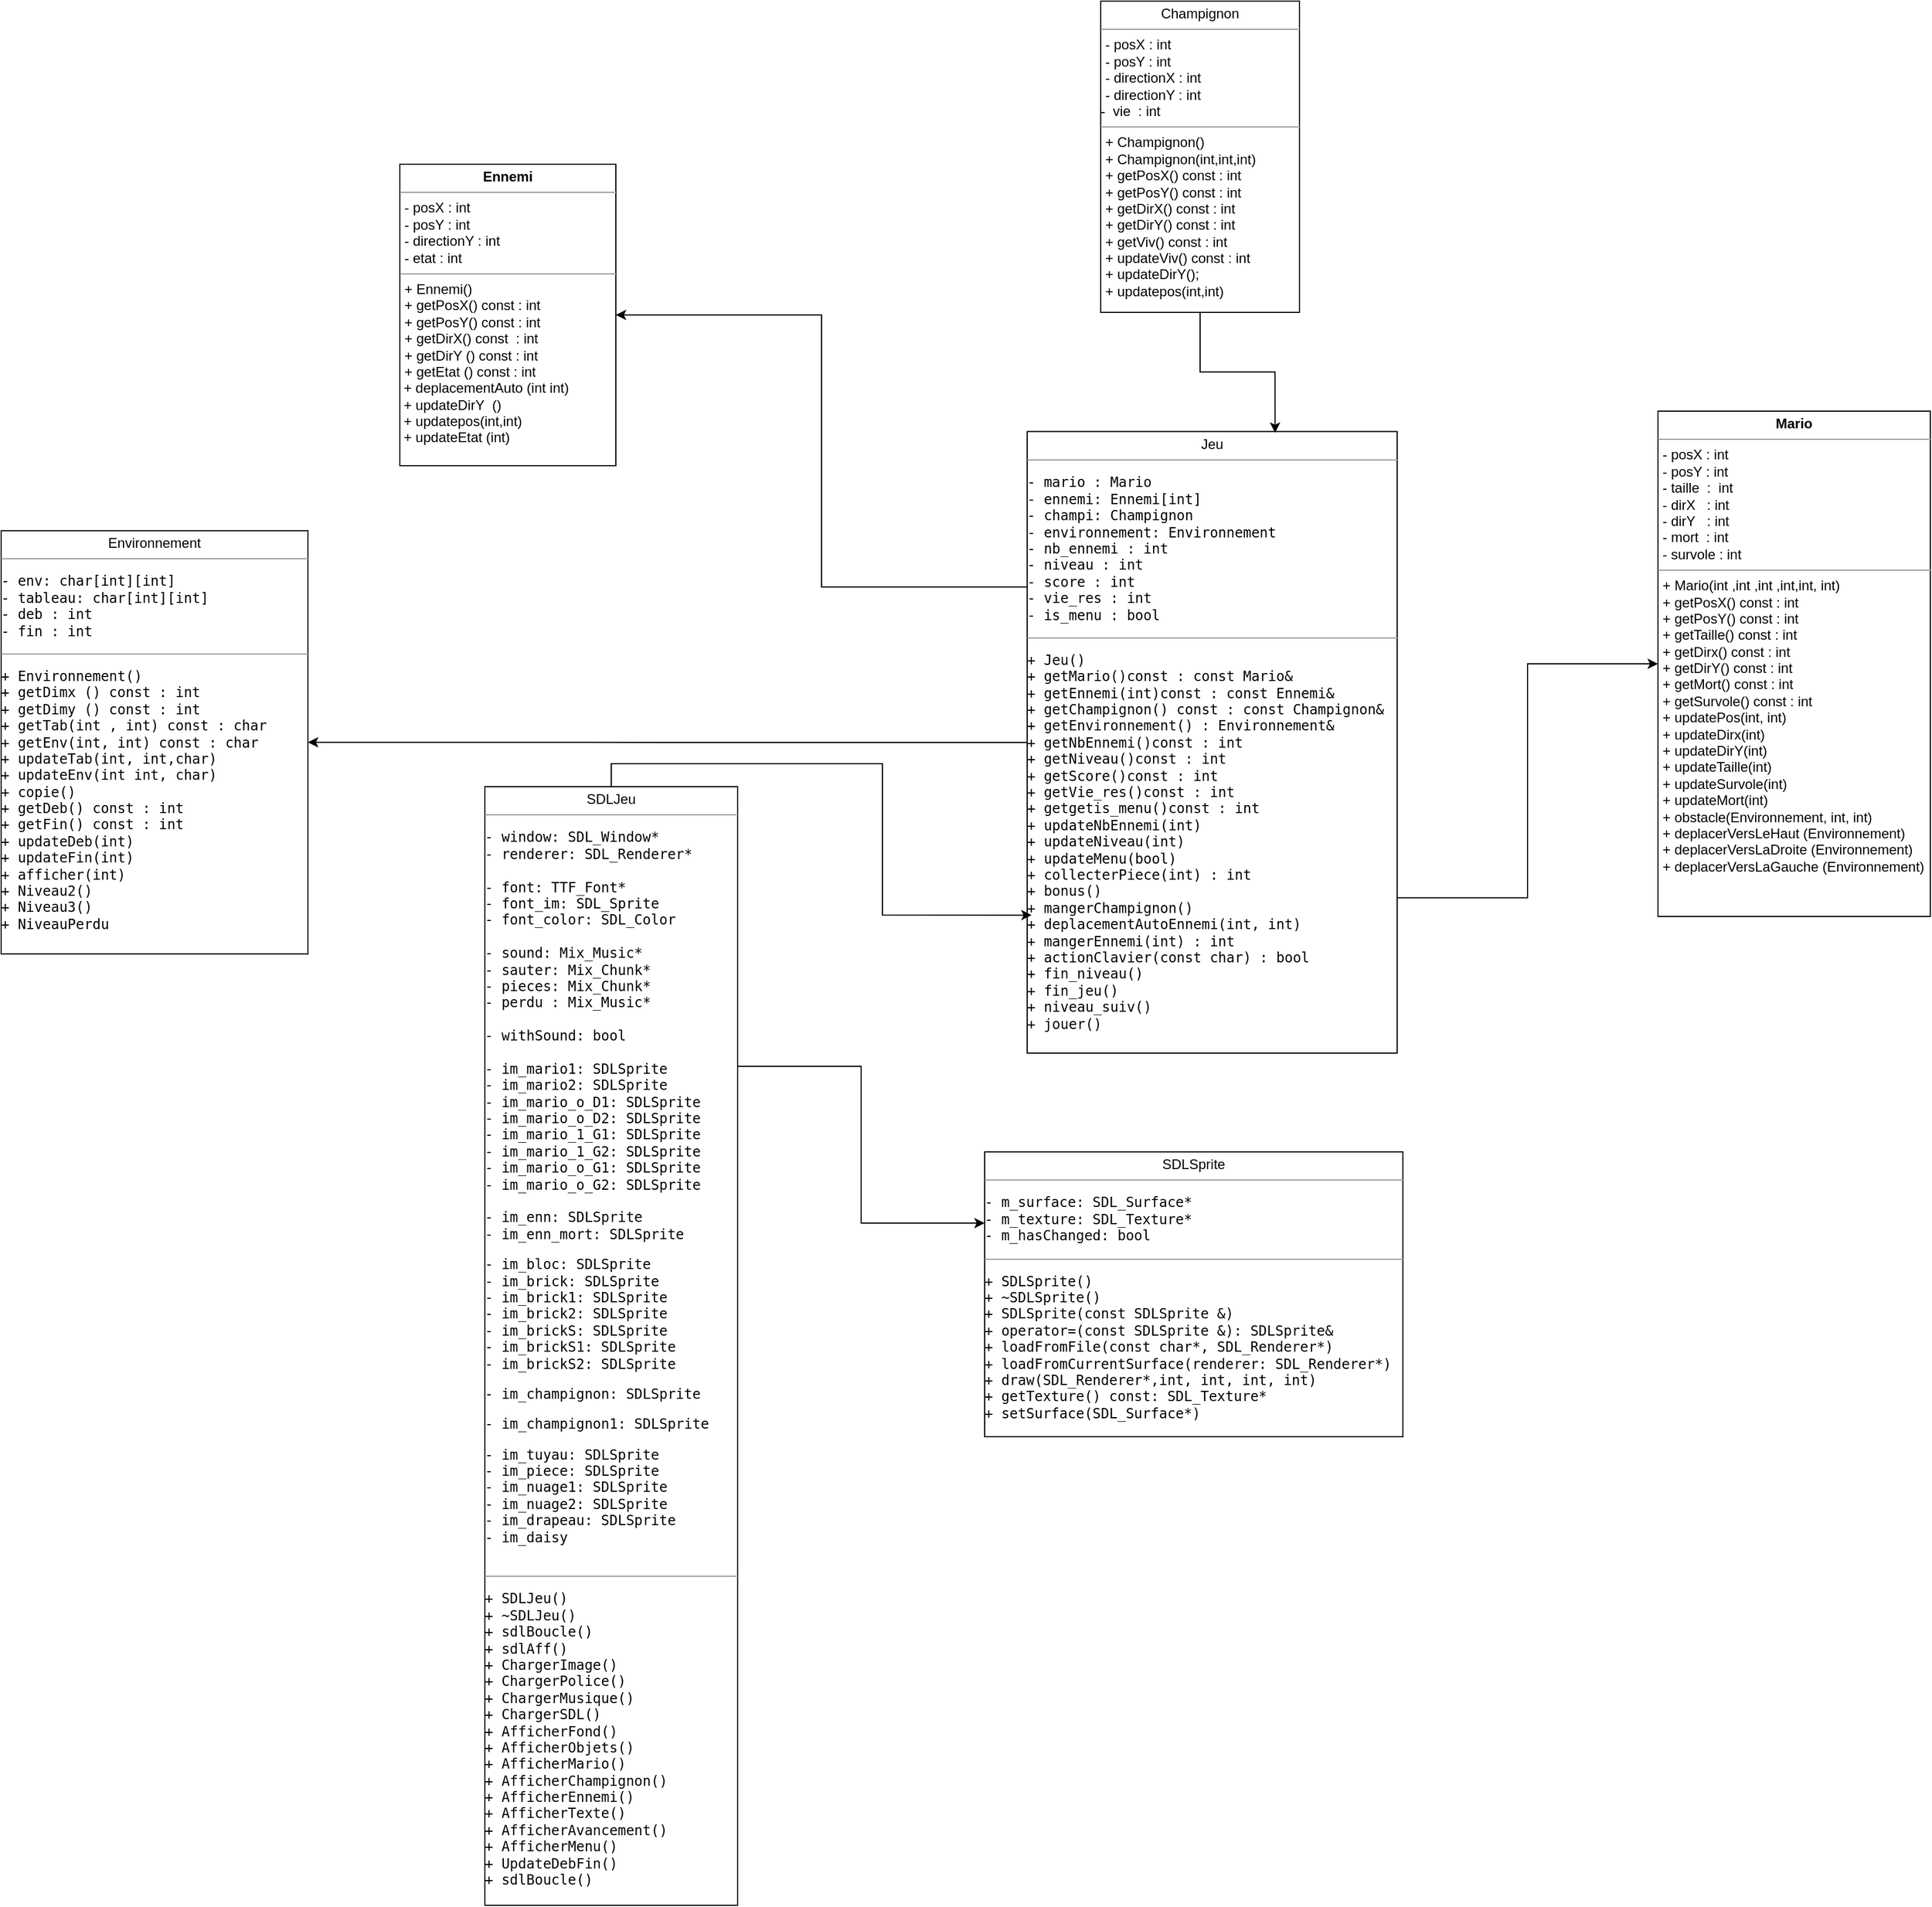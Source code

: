 <mxfile version="24.2.5" type="github">
  <diagram name="Page-1" id="KJJd6r-f0ampEKgg8GXa">
    <mxGraphModel dx="1566" dy="918" grid="0" gridSize="10" guides="1" tooltips="1" connect="1" arrows="1" fold="1" page="0" pageScale="1" pageWidth="827" pageHeight="1169" math="0" shadow="0">
      <root>
        <mxCell id="0" />
        <mxCell id="1" parent="0" />
        <mxCell id="zBv2svlLthEIitjvXYNv-2" value="&lt;p style=&quot;margin:0px;margin-top:4px;text-align:center;&quot;&gt;&lt;b&gt;Mario&lt;/b&gt;&lt;/p&gt;&lt;hr size=&quot;1&quot;&gt;&lt;p style=&quot;margin:0px;margin-left:4px;&quot;&gt;- posX : int&lt;/p&gt;&lt;p style=&quot;margin:0px;margin-left:4px;&quot;&gt;- posY : int&lt;/p&gt;&lt;p style=&quot;margin:0px;margin-left:4px;&quot;&gt;- taille&amp;nbsp; :&amp;nbsp; int&lt;/p&gt;&lt;p style=&quot;margin:0px;margin-left:4px;&quot;&gt;- dirX&amp;nbsp;&amp;nbsp; : int &lt;br&gt;&lt;/p&gt;&lt;p style=&quot;margin:0px;margin-left:4px;&quot;&gt;- dirY&amp;nbsp;&amp;nbsp; : int &lt;br&gt;&lt;/p&gt;&lt;p style=&quot;margin:0px;margin-left:4px;&quot;&gt;- mort&amp;nbsp; : int &lt;br&gt;&lt;/p&gt;&lt;p style=&quot;margin:0px;margin-left:4px;&quot;&gt;- survole : int&lt;br&gt;&lt;/p&gt;&lt;hr size=&quot;1&quot;&gt;&lt;p style=&quot;margin:0px;margin-left:4px;&quot;&gt;+ Mario(int ,int ,int ,int,int, int)&lt;/p&gt;&lt;p style=&quot;margin:0px;margin-left:4px;&quot;&gt;+ getPosX() const : int&lt;/p&gt;&lt;p style=&quot;margin:0px;margin-left:4px;&quot;&gt;+ getPosY() const : int&lt;/p&gt;&lt;p style=&quot;margin:0px;margin-left:4px;&quot;&gt;+ getTaille() const : int&lt;br&gt;&lt;/p&gt;&lt;p style=&quot;margin:0px;margin-left:4px;&quot;&gt;+ getDirx() const : int &lt;br&gt;&lt;/p&gt;&lt;p style=&quot;margin:0px;margin-left:4px;&quot;&gt;+ getDirY() const : int &lt;br&gt;&lt;/p&gt;&lt;p style=&quot;margin:0px;margin-left:4px;&quot;&gt;&lt;span style=&quot;-webkit-text-size-adjust: auto;&quot;&gt;+ getMort() const : int&lt;/span&gt;&lt;/p&gt;&lt;p style=&quot;margin:0px;margin-left:4px;&quot;&gt;&lt;span style=&quot;-webkit-text-size-adjust: auto;&quot;&gt;+ getSurvole() const : int&lt;/span&gt;&lt;/p&gt;&lt;p style=&quot;margin:0px;margin-left:4px;&quot;&gt;&lt;span style=&quot;-webkit-text-size-adjust: auto;&quot;&gt;+ updatePos(int, int)&lt;/span&gt;&lt;/p&gt;&lt;p style=&quot;margin:0px;margin-left:4px;&quot;&gt;&lt;span style=&quot;-webkit-text-size-adjust: auto;&quot;&gt;+ updateDirx(int)&lt;br&gt;&lt;/span&gt;&lt;/p&gt;&lt;p style=&quot;margin:0px;margin-left:4px;&quot;&gt;+ updateDirY(int)&lt;/p&gt;&lt;p style=&quot;margin:0px;margin-left:4px;&quot;&gt;&lt;/p&gt;&lt;p style=&quot;margin:0px;margin-left:4px;&quot;&gt;&lt;span style=&quot;-webkit-text-size-adjust: auto;&quot;&gt;+ updateTaille(int)&lt;br&gt;&lt;/span&gt;&lt;/p&gt;&lt;p style=&quot;margin:0px;margin-left:4px;&quot;&gt;&lt;span style=&quot;-webkit-text-size-adjust: auto;&quot;&gt;+ updateSurvole(int)&lt;br&gt;&lt;/span&gt;&lt;/p&gt;&lt;p style=&quot;margin:0px;margin-left:4px;&quot;&gt;+ updateMort(int)&lt;/p&gt;&lt;p style=&quot;margin:0px;margin-left:4px;&quot;&gt;+ obstacle(Environnement, int, int)&lt;br&gt;&lt;/p&gt;&lt;p style=&quot;margin:0px;margin-left:4px;&quot;&gt;&lt;span style=&quot;-webkit-text-size-adjust: auto;&quot;&gt;+ deplacerVersLeHaut (Environnement)&lt;br&gt;&lt;/span&gt;&lt;/p&gt;&lt;p style=&quot;margin:0px;margin-left:4px;&quot;&gt;&lt;span style=&quot;-webkit-text-size-adjust: auto;&quot;&gt;+ deplacerVersLaDroite (Environnement)&lt;/span&gt;&lt;/p&gt;&lt;p style=&quot;margin:0px;margin-left:4px;&quot;&gt;&lt;span style=&quot;-webkit-text-size-adjust: auto;&quot;&gt;+ deplacerVersLaGauche (Environnement)&lt;br&gt;&lt;/span&gt;&lt;/p&gt;&lt;br&gt;&lt;p style=&quot;margin:0px;margin-left:4px;&quot;&gt;&lt;br&gt;&lt;/p&gt;&lt;p style=&quot;margin:0px;margin-left:4px;&quot;&gt;&lt;br&gt;&lt;/p&gt;" style="verticalAlign=top;align=left;overflow=fill;html=1;whiteSpace=wrap;" parent="1" vertex="1">
          <mxGeometry x="1379" y="167" width="237" height="440" as="geometry" />
        </mxCell>
        <mxCell id="zBv2svlLthEIitjvXYNv-3" value="&lt;p style=&quot;margin:0px;margin-top:4px;text-align:center;&quot;&gt;&lt;b&gt;Ennemi&lt;/b&gt;&lt;/p&gt;&lt;hr size=&quot;1&quot;&gt;&lt;p style=&quot;margin:0px;margin-left:4px;&quot;&gt;- posX : int &lt;br&gt;&lt;/p&gt;&lt;p style=&quot;margin:0px;margin-left:4px;&quot;&gt;- posY : int &lt;br&gt;&lt;/p&gt;&lt;p style=&quot;margin:0px;margin-left:4px;&quot;&gt;- directionY : int&lt;/p&gt;&lt;p style=&quot;margin:0px;margin-left:4px;&quot;&gt;- etat : int&lt;br&gt;&lt;/p&gt;&lt;hr size=&quot;1&quot;&gt;&lt;p style=&quot;margin:0px;margin-left:4px;&quot;&gt;+ Ennemi()&lt;/p&gt;&lt;p style=&quot;margin:0px;margin-left:4px;&quot;&gt;+ getPosX() const : int&lt;/p&gt;&lt;p style=&quot;margin:0px;margin-left:4px;&quot;&gt;+ getPosY() const : int&lt;/p&gt;&lt;p style=&quot;margin:0px;margin-left:4px;&quot;&gt;+ getDirX() const&amp;nbsp; : int&lt;/p&gt;&lt;p style=&quot;margin:0px;margin-left:4px;&quot;&gt;+ getDirY () const : int &lt;br&gt;&lt;/p&gt;&lt;p style=&quot;margin:0px;margin-left:4px;&quot;&gt;+ getEtat () const : int&lt;/p&gt;&lt;div&gt;&amp;nbsp;+ deplacementAuto (int int)&lt;/div&gt;&lt;div&gt;&amp;nbsp;+ updateDirY&amp;nbsp; ()&lt;/div&gt;&lt;div&gt;&amp;nbsp;+ updatepos(int,int)&lt;/div&gt;&lt;div&gt;&amp;nbsp;+ updateEtat (int)&lt;br&gt;&lt;/div&gt;&lt;p style=&quot;margin:0px;margin-left:4px;&quot;&gt;&lt;br&gt;&lt;/p&gt;" style="verticalAlign=top;align=left;overflow=fill;html=1;whiteSpace=wrap;" parent="1" vertex="1">
          <mxGeometry x="284" y="-48" width="188" height="262.5" as="geometry" />
        </mxCell>
        <mxCell id="zBv2svlLthEIitjvXYNv-16" value="&lt;p style=&quot;margin:0px;margin-top:4px;text-align:center;&quot;&gt;Champignon&lt;br&gt;&lt;/p&gt;&lt;hr size=&quot;1&quot;&gt;&lt;p style=&quot;margin:0px;margin-left:4px;&quot;&gt;- posX : int &lt;br&gt;&lt;/p&gt;&lt;p style=&quot;margin:0px;margin-left:4px;&quot;&gt;- posY : int&amp;nbsp;&lt;/p&gt;&lt;p style=&quot;margin:0px;margin-left:4px;&quot;&gt;- directionX : int&lt;/p&gt;&lt;p style=&quot;margin:0px;margin-left:4px;&quot;&gt;- directionY : int&lt;/p&gt;-&amp;nbsp; vie&amp;nbsp; : int&lt;p style=&quot;margin:0px;margin-left:4px;&quot;&gt;&lt;/p&gt;&lt;hr size=&quot;1&quot;&gt;&lt;p style=&quot;margin:0px;margin-left:4px;&quot;&gt;+ Champignon()&lt;/p&gt;&lt;p style=&quot;margin:0px;margin-left:4px;&quot;&gt;+ Champignon(int,int,int)&lt;/p&gt;&lt;p style=&quot;margin:0px;margin-left:4px;&quot;&gt;+ getPosX() const : int&lt;/p&gt;&lt;p style=&quot;margin:0px;margin-left:4px;&quot;&gt;+ getPosY() const : int &lt;br&gt;&lt;/p&gt;&lt;p style=&quot;margin:0px;margin-left:4px;&quot;&gt;+ getDirX() const : int&lt;/p&gt;&lt;p style=&quot;margin:0px;margin-left:4px;&quot;&gt;+ getDirY() const : int &lt;br&gt;&lt;/p&gt;&lt;p style=&quot;margin:0px;margin-left:4px;&quot;&gt;+ getViv() const : int&lt;/p&gt;&lt;p style=&quot;margin:0px;margin-left:4px;&quot;&gt;+ updateViv() const : int&lt;/p&gt;&lt;p style=&quot;margin:0px;margin-left:4px;&quot;&gt;+ updateDirY();&lt;/p&gt;&lt;p style=&quot;margin:0px;margin-left:4px;&quot;&gt;+ updatepos(int,int)&lt;br&gt;&lt;/p&gt;&lt;p style=&quot;margin:0px;margin-left:4px;&quot;&gt;&lt;br&gt;&lt;/p&gt;" style="verticalAlign=top;align=left;overflow=fill;html=1;whiteSpace=wrap;movable=1;resizable=1;rotatable=1;deletable=1;editable=1;locked=0;connectable=1;" parent="1" vertex="1">
          <mxGeometry x="894" y="-190" width="173" height="271" as="geometry" />
        </mxCell>
        <mxCell id="zBv2svlLthEIitjvXYNv-20" value="&lt;p style=&quot;margin:0px;margin-top:4px;text-align:center;&quot;&gt;Environnement&lt;br&gt;&lt;/p&gt;&lt;hr size=&quot;1&quot;&gt;&lt;p style=&quot;margin:0px;margin-left:4px;&quot;&gt;&lt;/p&gt;&lt;pre style=&quot;-webkit-text-size-adjust: auto;&quot;&gt;&lt;code class=&quot;!whitespace-pre hljs language-markdown&quot;&gt;&lt;pre&gt;&lt;code class=&quot;!whitespace-pre hljs language-markdown&quot;&gt;- env: char[int][int]&lt;br&gt;- tableau: char[int][int]&lt;br&gt;- deb : int&lt;br&gt;- fin : int&lt;br&gt;&lt;/code&gt;&lt;/pre&gt;&lt;/code&gt;&lt;/pre&gt;&lt;hr size=&quot;1&quot;&gt;&lt;pre style=&quot;-webkit-text-size-adjust: auto;&quot;&gt;&lt;code class=&quot;!whitespace-pre hljs language-markdown&quot;&gt;&lt;pre&gt;&lt;code class=&quot;!whitespace-pre hljs language-markdown&quot;&gt;+ Environnement()&lt;br&gt;+ getDimx () const : int&lt;br&gt;+ getDimy () const : int  &lt;br&gt;+ getTab(int , int) const : char&lt;br&gt;+ getEnv(int, int) const : char&lt;br&gt;+ updateTab(int, int,char) &lt;br&gt;+ updateEnv(int int, char)&lt;br&gt;+ copie()&lt;br&gt;+ getDeb() const : int&lt;br&gt;+ getFin() const : int&lt;br&gt;+ updateDeb(int)&lt;br&gt;+ updateFin(int)&lt;br&gt;+ afficher(int)&lt;br&gt;+ Niveau2()&lt;br&gt;+ Niveau3()&lt;br&gt;+ NiveauPerdu&lt;br&gt;&lt;/code&gt;&lt;/pre&gt;&lt;/code&gt;&lt;br&gt;&lt;/pre&gt;" style="verticalAlign=top;align=left;overflow=fill;html=1;whiteSpace=wrap;movable=1;resizable=1;rotatable=1;deletable=1;editable=1;locked=0;connectable=1;" parent="1" vertex="1">
          <mxGeometry x="-63" y="271.13" width="267" height="368.5" as="geometry" />
        </mxCell>
        <mxCell id="YrsYOrnD6e3rv8pSUdm8-2" style="edgeStyle=orthogonalEdgeStyle;rounded=0;orthogonalLoop=1;jettySize=auto;html=1;entryX=1;entryY=0.5;entryDx=0;entryDy=0;" parent="1" source="zBv2svlLthEIitjvXYNv-19" target="zBv2svlLthEIitjvXYNv-20" edge="1">
          <mxGeometry relative="1" as="geometry" />
        </mxCell>
        <mxCell id="YrsYOrnD6e3rv8pSUdm8-9" style="edgeStyle=orthogonalEdgeStyle;rounded=0;orthogonalLoop=1;jettySize=auto;html=1;exitX=0;exitY=0.25;exitDx=0;exitDy=0;" parent="1" source="zBv2svlLthEIitjvXYNv-19" target="zBv2svlLthEIitjvXYNv-3" edge="1">
          <mxGeometry relative="1" as="geometry">
            <mxPoint x="537" y="133.333" as="targetPoint" />
          </mxGeometry>
        </mxCell>
        <mxCell id="YrsYOrnD6e3rv8pSUdm8-11" style="edgeStyle=orthogonalEdgeStyle;rounded=0;orthogonalLoop=1;jettySize=auto;html=1;exitX=1;exitY=0.75;exitDx=0;exitDy=0;entryX=0;entryY=0.5;entryDx=0;entryDy=0;" parent="1" source="zBv2svlLthEIitjvXYNv-19" target="zBv2svlLthEIitjvXYNv-2" edge="1">
          <mxGeometry relative="1" as="geometry" />
        </mxCell>
        <mxCell id="zBv2svlLthEIitjvXYNv-19" value="&lt;p style=&quot;margin:0px;margin-top:4px;text-align:center;&quot;&gt;Jeu&lt;/p&gt;&lt;hr size=&quot;1&quot;&gt;&lt;p style=&quot;margin:0px;margin-left:4px;&quot;&gt;&lt;/p&gt;&lt;pre style=&quot;-webkit-text-size-adjust: auto;&quot;&gt;&lt;code class=&quot;!whitespace-pre hljs language-markdown&quot;&gt;- mario : Mario &lt;br&gt;- ennemi: Ennemi[int] &lt;br&gt;- champi: Champignon&lt;br&gt;- environnement: Environnement&lt;br&gt;- nb_ennemi : int&lt;br&gt;- niveau : int&lt;br&gt;- score : int &lt;br&gt;- vie_res : int &lt;br&gt;- is_menu : bool &lt;br&gt;&lt;/code&gt;&lt;/pre&gt;&lt;hr size=&quot;1&quot;&gt;&lt;pre style=&quot;-webkit-text-size-adjust: auto;&quot;&gt;&lt;code class=&quot;!whitespace-pre hljs language-markdown&quot;&gt;+ Jeu()&lt;br&gt;+ getMario()const : const Mario&amp;amp;&lt;br&gt;+ getEnnemi(int)const : const Ennemi&amp;amp;&lt;br&gt;+ getChampignon() const : const Champignon&amp;amp;&lt;br&gt;+ getEnvironnement() : Environnement&amp;amp;&lt;br&gt;+ getNbEnnemi()const : int&lt;br&gt;+ getNiveau()const : int&lt;br&gt;+ getScore()const : int&lt;br&gt;+ getVie_res()const : int&lt;br&gt;+ getgetis_menu()const : int&lt;br&gt;+ updateNbEnnemi(int)&lt;br&gt;+ updateNiveau(int) &lt;/code&gt;&lt;br&gt;+ updateMenu(bool)&lt;br&gt;+ collecterPiece(int) : int&lt;br&gt;+ bonus()&lt;br&gt;+ mangerChampignon()&lt;br&gt;+ deplacementAutoEnnemi(int, int)&lt;br&gt;+ mangerEnnemi(int) : int&lt;br&gt;+ actionClavier(const char) : bool&lt;br&gt;+ fin_niveau()&lt;br&gt;+ fin_jeu()&lt;br&gt;+ niveau_suiv()&lt;br&gt;+ jouer() &lt;br&gt;&lt;br&gt;&lt;/pre&gt;" style="verticalAlign=top;align=left;overflow=fill;html=1;whiteSpace=wrap;movable=1;resizable=1;rotatable=1;deletable=1;editable=1;locked=0;connectable=1;" parent="1" vertex="1">
          <mxGeometry x="830" y="184.75" width="322" height="541.25" as="geometry" />
        </mxCell>
        <mxCell id="zBv2svlLthEIitjvXYNv-26" value="&lt;p style=&quot;margin:0px;margin-top:4px;text-align:center;&quot;&gt;SDLSprite&lt;br&gt;&lt;/p&gt;&lt;hr size=&quot;1&quot;&gt;&lt;p style=&quot;margin:0px;margin-left:4px;&quot;&gt;&lt;/p&gt;&lt;pre style=&quot;-webkit-text-size-adjust: auto;&quot;&gt;&lt;code class=&quot;!whitespace-pre hljs language-markdown&quot;&gt;&lt;pre&gt;&lt;code class=&quot;!whitespace-pre hljs language-markdown&quot;&gt;&lt;pre&gt;&lt;code class=&quot;!whitespace-pre hljs language-markdown&quot;&gt;- &lt;/code&gt;&lt;code class=&quot;!whitespace-pre hljs language-plaintext&quot;&gt;m_surface: SDL_Surface* &lt;br&gt;- m_texture: SDL_Texture* &lt;br&gt;- m_hasChanged: bool&lt;br&gt;&lt;/code&gt;&lt;/pre&gt;&lt;/code&gt;&lt;/pre&gt;&lt;/code&gt;&lt;/pre&gt;&lt;hr size=&quot;1&quot;&gt;&lt;pre style=&quot;-webkit-text-size-adjust: auto;&quot;&gt;&lt;code class=&quot;!whitespace-pre hljs language-plaintext&quot;&gt;+ SDLSprite()&lt;br&gt;+ ~SDLSprite()&lt;br&gt;+ SDLSprite(const SDLSprite &amp;amp;) &lt;br&gt;+ operator=(const SDLSprite &amp;amp;): SDLSprite&amp;amp;&lt;br&gt;+ loadFromFile(const char*, SDL_Renderer*)&lt;br&gt;+ loadFromCurrentSurface(renderer: SDL_Renderer*) &lt;br&gt;+ draw(SDL_Renderer*,int, int, int, int)&lt;br&gt;+ getTexture() const: SDL_Texture*&lt;br&gt;+ setSurface(SDL_Surface*)&lt;/code&gt;&lt;/pre&gt;" style="verticalAlign=top;align=left;overflow=fill;html=1;whiteSpace=wrap;movable=1;resizable=1;rotatable=1;deletable=1;editable=1;locked=0;connectable=1;" parent="1" vertex="1">
          <mxGeometry x="793" y="812" width="364" height="248" as="geometry" />
        </mxCell>
        <mxCell id="YrsYOrnD6e3rv8pSUdm8-7" style="edgeStyle=orthogonalEdgeStyle;rounded=0;orthogonalLoop=1;jettySize=auto;html=1;entryX=0.012;entryY=0.778;entryDx=0;entryDy=0;entryPerimeter=0;exitX=0.5;exitY=0;exitDx=0;exitDy=0;" parent="1" source="zBv2svlLthEIitjvXYNv-35" target="zBv2svlLthEIitjvXYNv-19" edge="1">
          <mxGeometry relative="1" as="geometry">
            <mxPoint x="294.333" y="633.333" as="targetPoint" />
            <mxPoint x="440" y="606" as="sourcePoint" />
          </mxGeometry>
        </mxCell>
        <mxCell id="PB2mVxsteP8FYriOPn4n-11" style="edgeStyle=orthogonalEdgeStyle;rounded=0;orthogonalLoop=1;jettySize=auto;html=1;exitX=1;exitY=0.25;exitDx=0;exitDy=0;entryX=0;entryY=0.25;entryDx=0;entryDy=0;" parent="1" source="zBv2svlLthEIitjvXYNv-35" target="zBv2svlLthEIitjvXYNv-26" edge="1">
          <mxGeometry relative="1" as="geometry" />
        </mxCell>
        <mxCell id="zBv2svlLthEIitjvXYNv-35" value="&lt;p style=&quot;margin:0px;margin-top:4px;text-align:center;&quot;&gt;SDLJeu&lt;br&gt;&lt;/p&gt;&lt;hr size=&quot;1&quot;&gt;&lt;p style=&quot;margin:0px;margin-left:4px;&quot;&gt;&lt;/p&gt;&lt;pre style=&quot;-webkit-text-size-adjust: auto;&quot;&gt;&lt;code class=&quot;!whitespace-pre hljs language-markdown&quot;&gt;&lt;pre&gt;&lt;code class=&quot;!whitespace-pre hljs language-markdown&quot;&gt;&lt;pre&gt;&lt;code class=&quot;!whitespace-pre hljs language-markdown&quot;&gt;-&lt;/code&gt;&lt;code class=&quot;!whitespace-pre hljs language-plaintext&quot;&gt; window: SDL_Window*&lt;br&gt;- renderer: SDL_Renderer*&lt;br&gt;&lt;br&gt;- font: TTF_Font*&lt;br&gt;- font_im: SDL_Sprite&lt;br&gt;- font_color: SDL_Color&lt;br&gt;&lt;br&gt;- sound: Mix_Music*&lt;br&gt;- sauter: Mix_Chunk*&lt;br&gt;- pieces: &lt;/code&gt;Mix_Chunk*&lt;br&gt;- perdu : Mix_Music&lt;code class=&quot;!whitespace-pre hljs language-plaintext&quot;&gt;*&lt;br&gt;&lt;br&gt;- withSound: bool&lt;br&gt;&lt;br&gt;- im_mario1: SDLSprite&lt;br&gt;- im_mario2: SDLSprite&lt;br&gt;- im_mario_o_D1: SDLSprite&lt;br&gt;- im_mario_o_D2: SDLSprite&lt;br&gt;- im_mario_1_G1: SDLSprite&lt;br&gt;- im_mario_1_G2: SDLSprite&lt;br&gt;- im_mario_o_G1: SDLSprite&lt;br&gt;- im_mario_o_G2: SDLSprite&lt;br&gt;&lt;br&gt;- im_enn: SDLSprite&lt;br&gt;- im_enn_mort: SDLSprite&lt;br&gt;&lt;/code&gt;&lt;code class=&quot;!whitespace-pre hljs language-markdown&quot;&gt;&lt;pre&gt;&lt;code class=&quot;!whitespace-pre hljs language-markdown&quot;&gt;&lt;pre&gt;&lt;code class=&quot;!whitespace-pre hljs language-plaintext&quot;&gt;- im_bloc: SDLSprite&lt;br&gt;- im_brick: SDLSprite&lt;br&gt;- im_brick1: SDLSprite&lt;br&gt;- im_brick2: SDLSprite&lt;br&gt;&lt;/code&gt;&lt;code class=&quot;!whitespace-pre hljs language-plaintext&quot;&gt;- im_brickS: SDLSprite&lt;br&gt;&lt;/code&gt;&lt;code class=&quot;!whitespace-pre hljs language-plaintext&quot;&gt;- im_brickS1: SDLSprite&lt;br&gt;- im_brickS2: SDLSprite&lt;/code&gt;&lt;/pre&gt;&lt;/code&gt;&lt;/pre&gt;&lt;/code&gt;&lt;code class=&quot;!whitespace-pre hljs language-plaintext&quot;&gt;- im_champignon: SDLSprite&lt;/code&gt;&lt;code class=&quot;!whitespace-pre hljs language-markdown&quot;&gt;&lt;pre&gt;&lt;code class=&quot;!whitespace-pre hljs language-markdown&quot;&gt;&lt;pre&gt;&lt;code class=&quot;!whitespace-pre hljs language-plaintext&quot;&gt;- im_champignon1: SDLSprite&lt;/code&gt;&lt;/pre&gt;&lt;/code&gt;&lt;/pre&gt;&lt;/code&gt;&lt;code class=&quot;!whitespace-pre hljs language-plaintext&quot;&gt;- im_tuyau: SDLSprite&lt;br&gt;- im_piece: SDLSprite&lt;br&gt;- im_nuage1: SDLSprite&lt;br&gt;- im_nuage2: SDLSprite&lt;br&gt;- im_drapeau: SDLSprite&lt;br&gt;- im_daisy&lt;br&gt;&lt;br&gt;&lt;/code&gt;&lt;/pre&gt;&lt;/code&gt;&lt;/pre&gt;&lt;/code&gt;&lt;/pre&gt;&lt;hr size=&quot;1&quot;&gt;&lt;pre style=&quot;-webkit-text-size-adjust: auto;&quot;&gt;&lt;code class=&quot;!whitespace-pre hljs language-plaintext&quot;&gt;+ SDLJeu()&lt;br&gt;+ ~SDLJeu()&lt;br&gt;+ sdlBoucle()&lt;br&gt;+ sdlAff()&lt;br&gt;+ ChargerImage()&lt;br&gt;+ ChargerPolice()&lt;br&gt;+ ChargerMusique()&lt;br&gt;+ ChargerSDL()&lt;br&gt;+ AfficherFond()&lt;br&gt;+ AfficherObjets()&lt;br&gt;+ AfficherMario()&lt;br&gt;+ AfficherChampignon()&lt;br&gt;+ AfficherEnnemi()&lt;br&gt;+ AfficherTexte()&lt;br&gt;+ AfficherAvancement()&lt;br&gt;+ AfficherMenu()&lt;br&gt;+ UpdateDebFin()&lt;br&gt;+ sdlBoucle()&lt;br&gt;&lt;/code&gt;&lt;/pre&gt;" style="verticalAlign=top;align=left;overflow=fill;html=1;whiteSpace=wrap;movable=1;resizable=1;rotatable=1;deletable=1;editable=1;locked=0;connectable=1;" parent="1" vertex="1">
          <mxGeometry x="358" y="494" width="220" height="974" as="geometry" />
        </mxCell>
        <mxCell id="PB2mVxsteP8FYriOPn4n-4" style="edgeStyle=orthogonalEdgeStyle;rounded=0;orthogonalLoop=1;jettySize=auto;html=1;exitX=0.5;exitY=1;exitDx=0;exitDy=0;" parent="1" source="zBv2svlLthEIitjvXYNv-2" target="zBv2svlLthEIitjvXYNv-2" edge="1">
          <mxGeometry relative="1" as="geometry" />
        </mxCell>
        <mxCell id="PB2mVxsteP8FYriOPn4n-12" style="edgeStyle=orthogonalEdgeStyle;rounded=0;orthogonalLoop=1;jettySize=auto;html=1;exitX=0.5;exitY=1;exitDx=0;exitDy=0;entryX=0.67;entryY=0.002;entryDx=0;entryDy=0;entryPerimeter=0;" parent="1" source="zBv2svlLthEIitjvXYNv-16" target="zBv2svlLthEIitjvXYNv-19" edge="1">
          <mxGeometry relative="1" as="geometry" />
        </mxCell>
      </root>
    </mxGraphModel>
  </diagram>
</mxfile>
